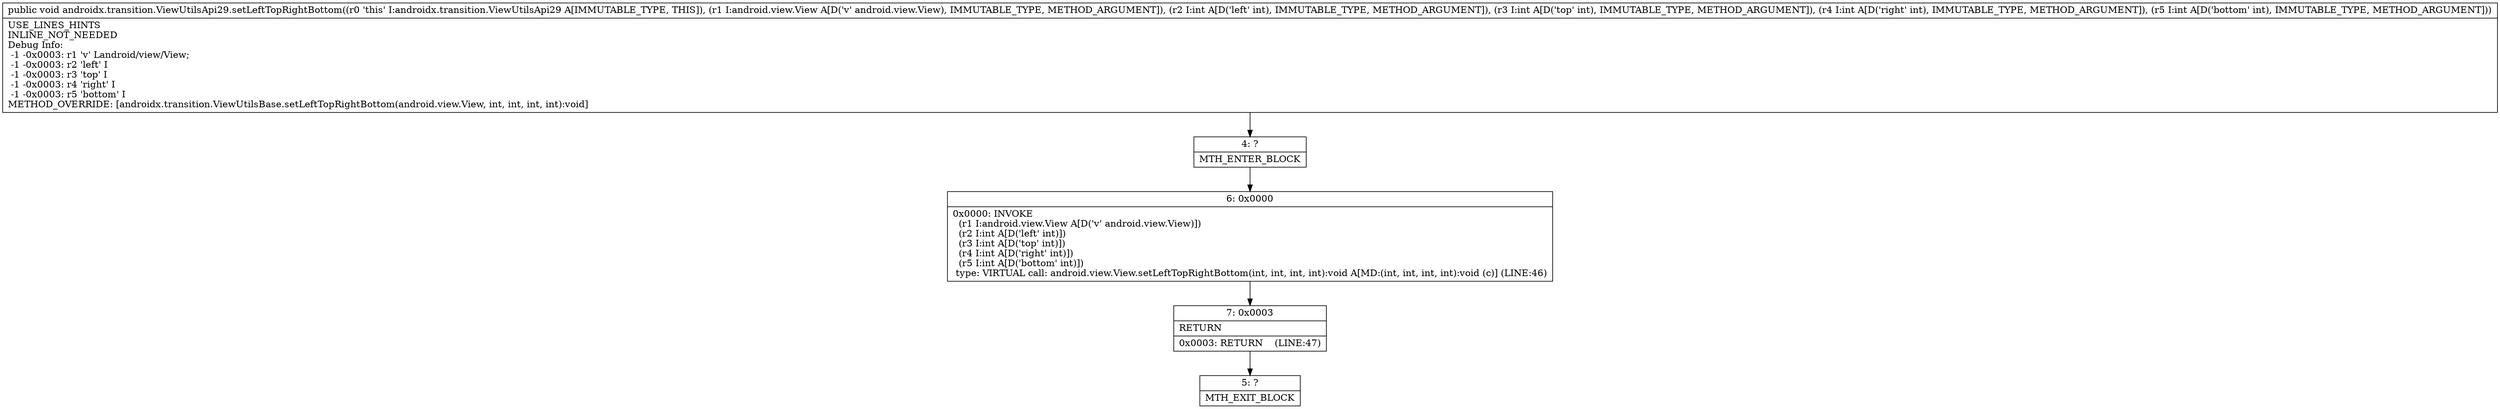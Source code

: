 digraph "CFG forandroidx.transition.ViewUtilsApi29.setLeftTopRightBottom(Landroid\/view\/View;IIII)V" {
Node_4 [shape=record,label="{4\:\ ?|MTH_ENTER_BLOCK\l}"];
Node_6 [shape=record,label="{6\:\ 0x0000|0x0000: INVOKE  \l  (r1 I:android.view.View A[D('v' android.view.View)])\l  (r2 I:int A[D('left' int)])\l  (r3 I:int A[D('top' int)])\l  (r4 I:int A[D('right' int)])\l  (r5 I:int A[D('bottom' int)])\l type: VIRTUAL call: android.view.View.setLeftTopRightBottom(int, int, int, int):void A[MD:(int, int, int, int):void (c)] (LINE:46)\l}"];
Node_7 [shape=record,label="{7\:\ 0x0003|RETURN\l|0x0003: RETURN    (LINE:47)\l}"];
Node_5 [shape=record,label="{5\:\ ?|MTH_EXIT_BLOCK\l}"];
MethodNode[shape=record,label="{public void androidx.transition.ViewUtilsApi29.setLeftTopRightBottom((r0 'this' I:androidx.transition.ViewUtilsApi29 A[IMMUTABLE_TYPE, THIS]), (r1 I:android.view.View A[D('v' android.view.View), IMMUTABLE_TYPE, METHOD_ARGUMENT]), (r2 I:int A[D('left' int), IMMUTABLE_TYPE, METHOD_ARGUMENT]), (r3 I:int A[D('top' int), IMMUTABLE_TYPE, METHOD_ARGUMENT]), (r4 I:int A[D('right' int), IMMUTABLE_TYPE, METHOD_ARGUMENT]), (r5 I:int A[D('bottom' int), IMMUTABLE_TYPE, METHOD_ARGUMENT]))  | USE_LINES_HINTS\lINLINE_NOT_NEEDED\lDebug Info:\l  \-1 \-0x0003: r1 'v' Landroid\/view\/View;\l  \-1 \-0x0003: r2 'left' I\l  \-1 \-0x0003: r3 'top' I\l  \-1 \-0x0003: r4 'right' I\l  \-1 \-0x0003: r5 'bottom' I\lMETHOD_OVERRIDE: [androidx.transition.ViewUtilsBase.setLeftTopRightBottom(android.view.View, int, int, int, int):void]\l}"];
MethodNode -> Node_4;Node_4 -> Node_6;
Node_6 -> Node_7;
Node_7 -> Node_5;
}

